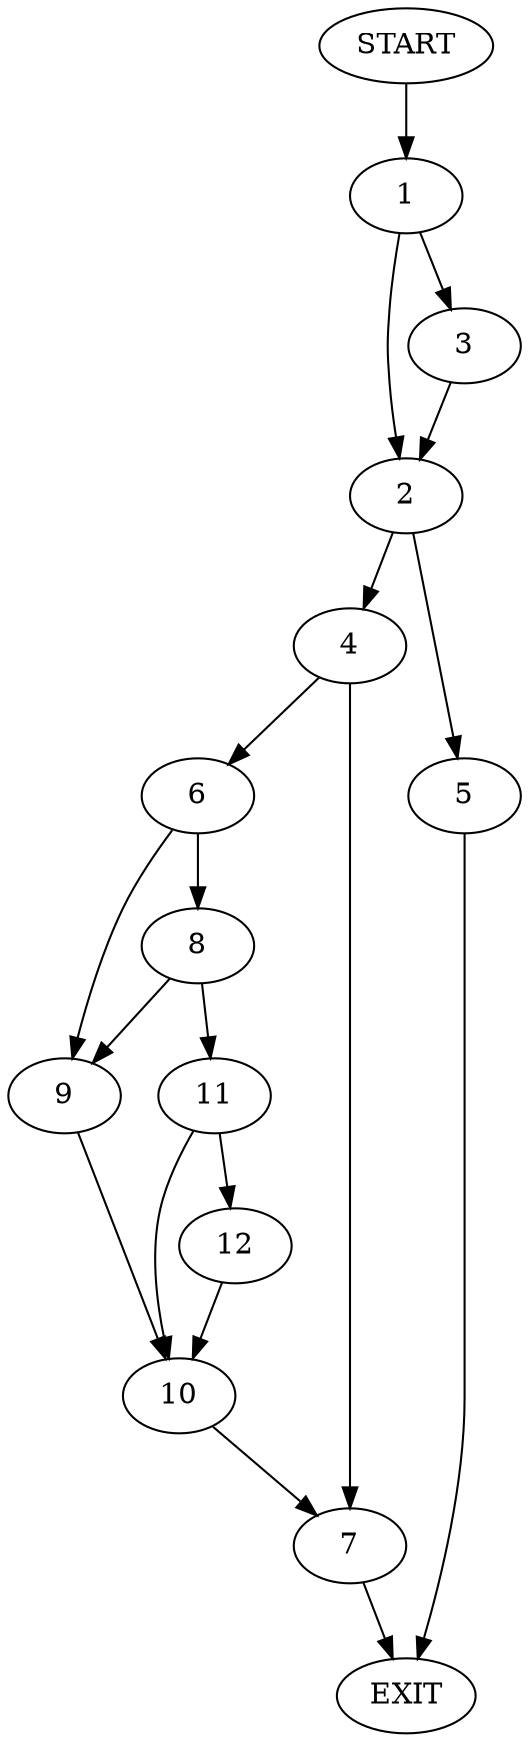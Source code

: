 digraph {
0 [label="START"]
13 [label="EXIT"]
0 -> 1
1 -> 2
1 -> 3
3 -> 2
2 -> 4
2 -> 5
5 -> 13
4 -> 6
4 -> 7
6 -> 8
6 -> 9
7 -> 13
9 -> 10
8 -> 9
8 -> 11
11 -> 12
11 -> 10
10 -> 7
12 -> 10
}
